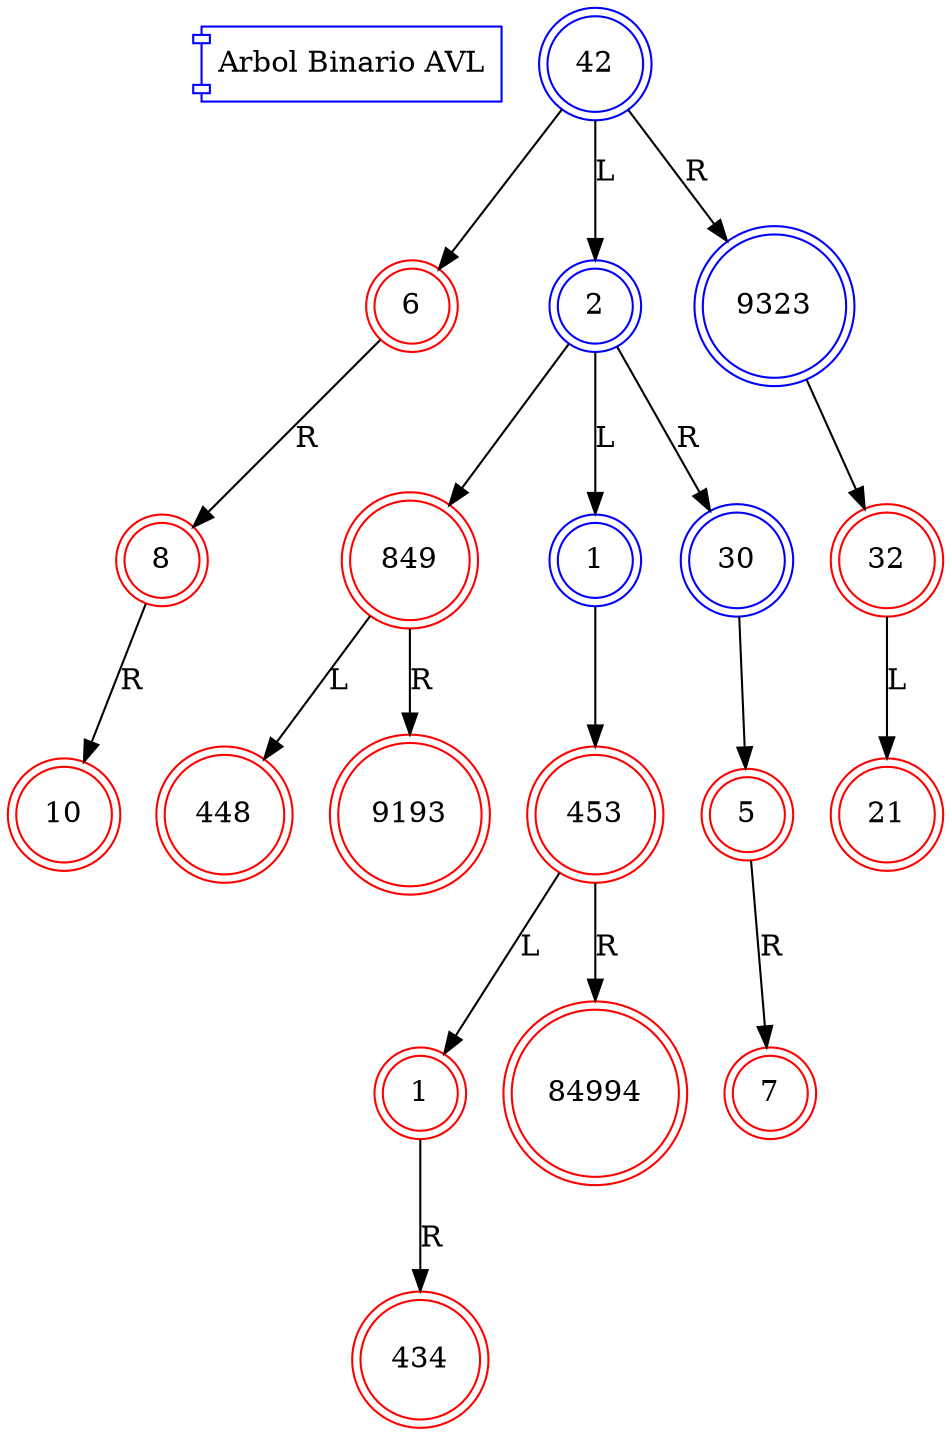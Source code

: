 digraph G{
node [shape=doublecircle, color=blue];
Titulo [shape=component, label="Arbol Binario AVL"];
{rank=same; Titulo;}
"2400919586464"[label="42", color=blue];
"2400932812416"[label="6", color=red];
"2400932812416"[label="6", color=red];
"2400932813664"[label="8", color=red];
"2400932813136"[label="10", color=red];
"2400919585232"[label="2", color=blue];
"2400932811168"[label="849", color=red];
"2400932811168"[label="849", color=red];
"2400932811840"[label="448", color=red];
"2400932813040"[label="9193", color=red];
"2400919586768"[label="1", color=blue];
"2400932813568"[label="453", color=red];
"2400932813568"[label="453", color=red];
"2400932811024"[label="1", color=red];
"2400932812080"[label="434", color=red];
"2400932811552"[label="84994", color=red];
"2400919586592"[label="30", color=blue];
"2400932812128"[label="5", color=red];
"2400932812128"[label="5", color=red];
"2400932813712"[label="7", color=red];
"2400919586528"[label="9323", color=blue];
"2400932812752"[label="32", color=red];
"2400932812752"[label="32", color=red];
"2400932813328"[label="21", color=red];
"2400919586464" -> "2400932812416" 
"2400932812416" -> "2400932813664" [label = "R"];
"2400932813664" -> "2400932813136" [label = "R"];
"2400919586464" -> "2400919585232" [label = "L"];
"2400919586464" -> "2400919586528" [label = "R"];
"2400919585232" -> "2400932811168" 
"2400932811168" -> "2400932811840" [label = "L"];
"2400932811168" -> "2400932813040" [label = "R"];
"2400919585232" -> "2400919586768" [label = "L"];
"2400919585232" -> "2400919586592" [label = "R"];
"2400919586768" -> "2400932813568" 
"2400932813568" -> "2400932811024" [label = "L"];
"2400932813568" -> "2400932811552" [label = "R"];
"2400932811024" -> "2400932812080" [label = "R"];
"2400919586592" -> "2400932812128" 
"2400932812128" -> "2400932813712" [label = "R"];
"2400919586528" -> "2400932812752" 
"2400932812752" -> "2400932813328" [label = "L"];
}

